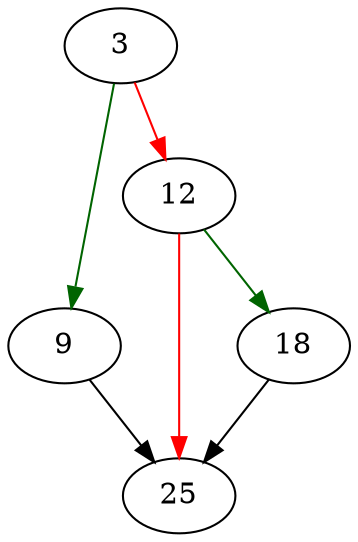 strict digraph "sqlite3ReleaseTempRange" {
	// Node definitions.
	3 [entry=true];
	9;
	12;
	25;
	18;

	// Edge definitions.
	3 -> 9 [
		color=darkgreen
		cond=true
	];
	3 -> 12 [
		color=red
		cond=false
	];
	9 -> 25;
	12 -> 25 [
		color=red
		cond=false
	];
	12 -> 18 [
		color=darkgreen
		cond=true
	];
	18 -> 25;
}
